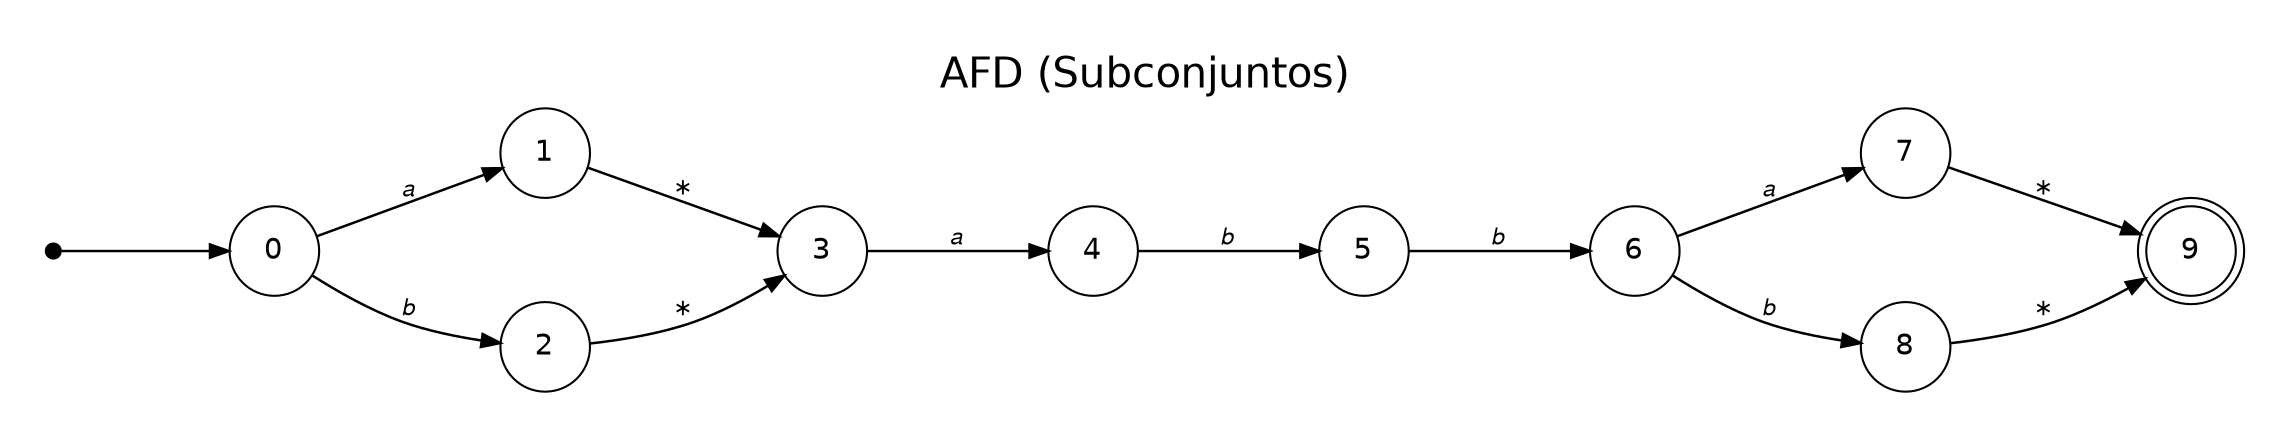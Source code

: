 digraph DFA {
  rankdir=LR; layout=dot; splines=true; overlap=false; concentrate=true; outputorder=edgesfirst; nodesep=0.7; ranksep=1.1; margin=0.25;
  labelloc="t"; label="AFD (Subconjuntos)"; fontsize=20; fontname="Helvetica";
  node [shape=circle, width=0.6, height=0.6, fontname="Helvetica"];
  edge [fontname="Helvetica", fontsize=11, arrowsize=0.9, penwidth=1.2, labeldistance=1.6];
  __start [shape=point, width=0.1, label=""];
  __start -> 0;
  9 [shape=doublecircle];
  0 -> 1 [label="𝑎"];
  0 -> 2 [label="𝑏"];
  2 -> 3 [label="∗"];
  3 -> 4 [label="𝑎"];
  4 -> 5 [label="𝑏"];
  5 -> 6 [label="𝑏"];
  6 -> 7 [label="𝑎"];
  6 -> 8 [label="𝑏"];
  8 -> 9 [label="∗"];
  7 -> 9 [label="∗"];
  1 -> 3 [label="∗"];
}